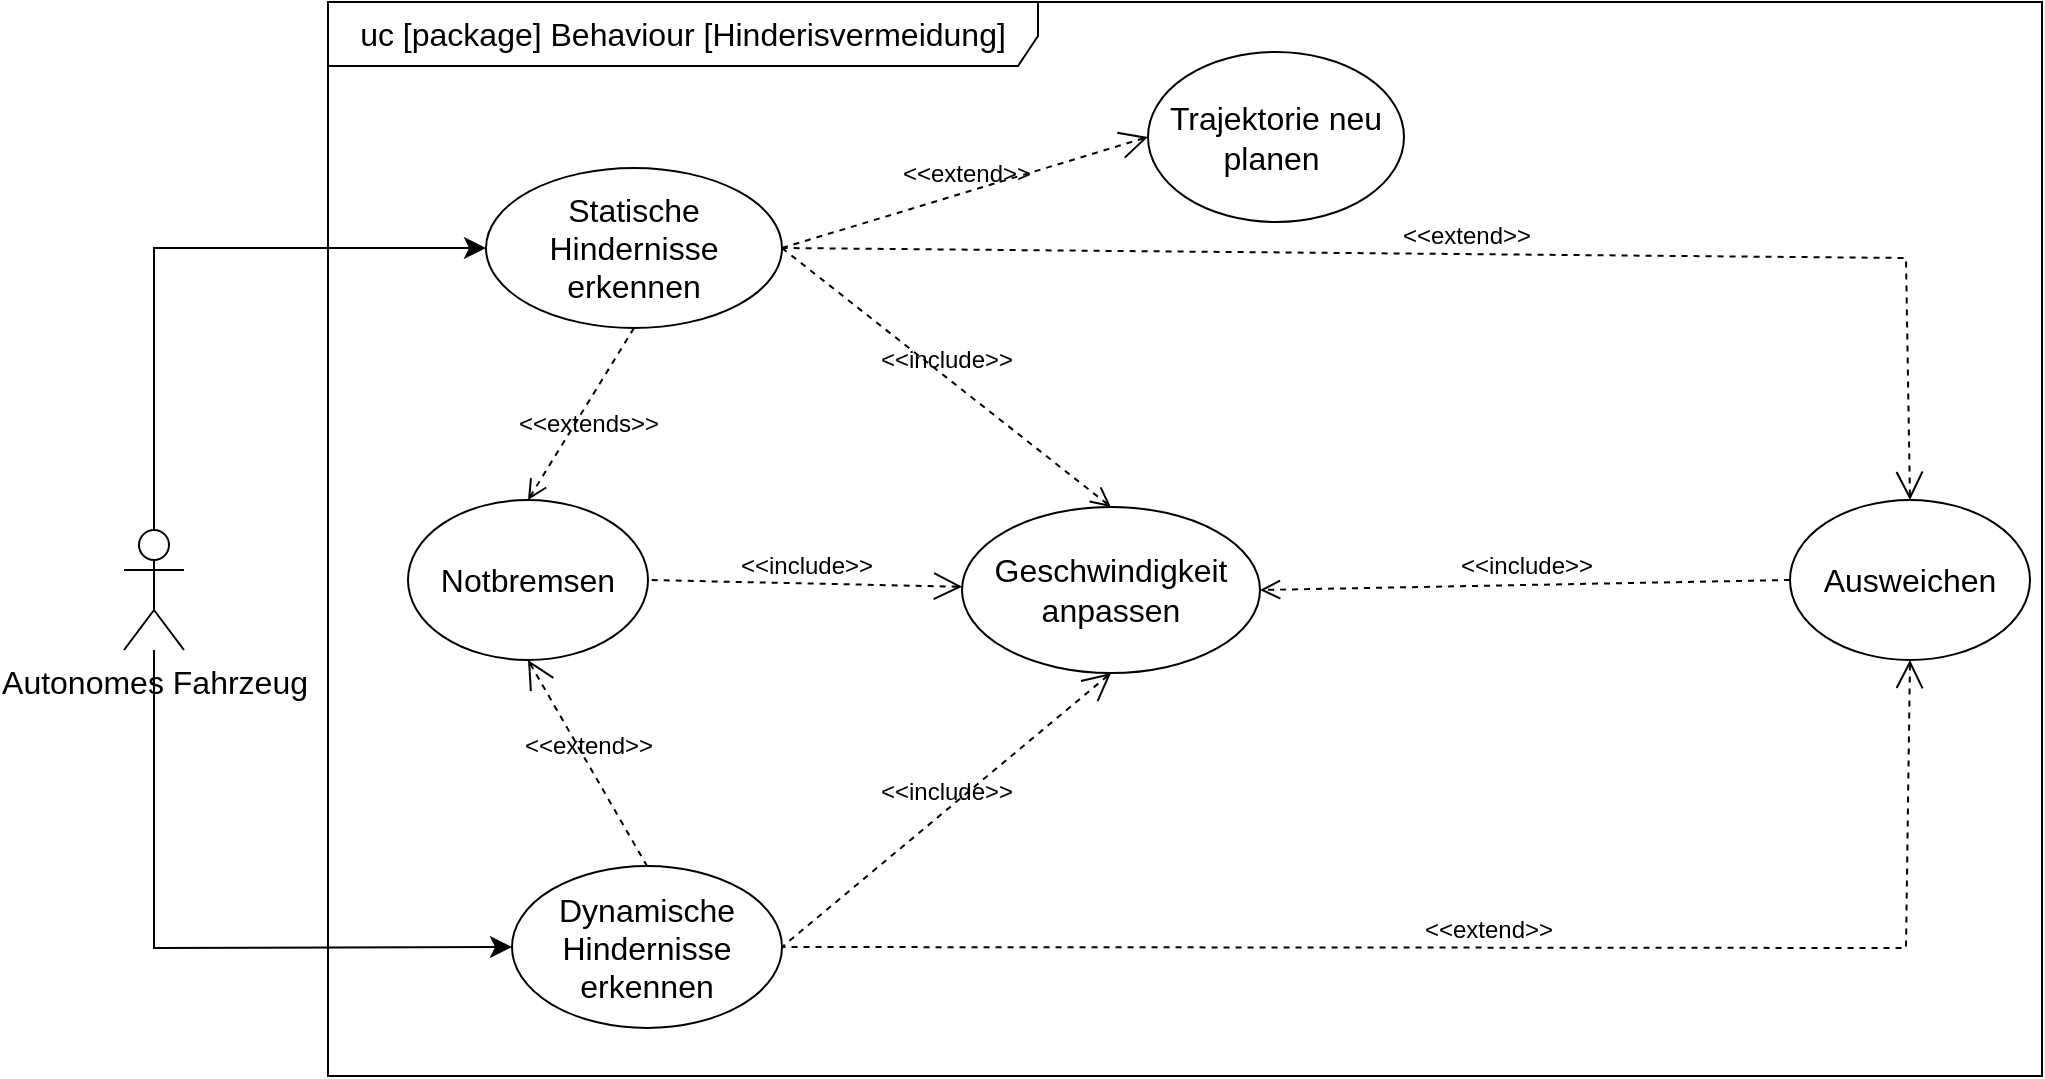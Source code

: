 <mxfile version="22.1.21" type="device">
  <diagram name="Seite-1" id="qr3H_Jf_LRvkIRNIn37d">
    <mxGraphModel dx="4394" dy="1110" grid="0" gridSize="10" guides="1" tooltips="1" connect="1" arrows="1" fold="1" page="0" pageScale="1" pageWidth="827" pageHeight="1169" math="0" shadow="0">
      <root>
        <mxCell id="0" />
        <mxCell id="1" parent="0" />
        <mxCell id="jTq6OrrfIvA0bQppSqG0-1" value="Ausweichen" style="ellipse;whiteSpace=wrap;html=1;fontSize=16;" parent="1" vertex="1">
          <mxGeometry x="-42" y="338" width="120" height="80" as="geometry" />
        </mxCell>
        <mxCell id="jTq6OrrfIvA0bQppSqG0-2" value="Dynamische Hindernisse erkennen" style="ellipse;whiteSpace=wrap;html=1;fontSize=16;" parent="1" vertex="1">
          <mxGeometry x="-681" y="521" width="135" height="81" as="geometry" />
        </mxCell>
        <mxCell id="jTq6OrrfIvA0bQppSqG0-3" value="Geschwindigkeit anpassen" style="ellipse;whiteSpace=wrap;html=1;fontSize=16;" parent="1" vertex="1">
          <mxGeometry x="-456" y="341.5" width="149" height="83" as="geometry" />
        </mxCell>
        <mxCell id="jTq6OrrfIvA0bQppSqG0-4" value="Notbremsen" style="ellipse;whiteSpace=wrap;html=1;fontSize=16;" parent="1" vertex="1">
          <mxGeometry x="-733" y="338" width="120" height="80" as="geometry" />
        </mxCell>
        <mxCell id="jTq6OrrfIvA0bQppSqG0-5" value="Statische Hindernisse erkennen" style="ellipse;whiteSpace=wrap;html=1;fontSize=16;" parent="1" vertex="1">
          <mxGeometry x="-694" y="172" width="148" height="80" as="geometry" />
        </mxCell>
        <mxCell id="jTq6OrrfIvA0bQppSqG0-6" value="Trajektorie neu planen&amp;nbsp;" style="ellipse;whiteSpace=wrap;html=1;fontSize=16;" parent="1" vertex="1">
          <mxGeometry x="-363" y="114" width="128" height="85" as="geometry" />
        </mxCell>
        <mxCell id="jTq6OrrfIvA0bQppSqG0-8" style="edgeStyle=none;curved=0;rounded=0;orthogonalLoop=1;jettySize=auto;html=1;entryX=0;entryY=0.5;entryDx=0;entryDy=0;fontSize=12;startSize=8;endSize=8;" parent="1" source="jTq6OrrfIvA0bQppSqG0-7" target="jTq6OrrfIvA0bQppSqG0-5" edge="1">
          <mxGeometry relative="1" as="geometry">
            <Array as="points">
              <mxPoint x="-860" y="212" />
            </Array>
          </mxGeometry>
        </mxCell>
        <mxCell id="jTq6OrrfIvA0bQppSqG0-9" style="edgeStyle=none;curved=0;rounded=0;orthogonalLoop=1;jettySize=auto;html=1;entryX=0;entryY=0.5;entryDx=0;entryDy=0;fontSize=12;startSize=8;endSize=8;" parent="1" source="jTq6OrrfIvA0bQppSqG0-7" target="jTq6OrrfIvA0bQppSqG0-2" edge="1">
          <mxGeometry relative="1" as="geometry">
            <Array as="points">
              <mxPoint x="-860" y="562" />
            </Array>
          </mxGeometry>
        </mxCell>
        <mxCell id="jTq6OrrfIvA0bQppSqG0-7" value="Autonomes Fahrzeug" style="shape=umlActor;verticalLabelPosition=bottom;verticalAlign=top;html=1;outlineConnect=0;fontSize=16;" parent="1" vertex="1">
          <mxGeometry x="-875" y="353" width="30" height="60" as="geometry" />
        </mxCell>
        <mxCell id="jTq6OrrfIvA0bQppSqG0-11" value="&amp;lt;&amp;lt;include&amp;gt;&amp;gt;" style="edgeStyle=none;html=1;endArrow=open;verticalAlign=bottom;dashed=1;labelBackgroundColor=none;rounded=0;fontSize=12;startSize=8;endSize=8;curved=0;exitX=1;exitY=0.5;exitDx=0;exitDy=0;entryX=0.5;entryY=0;entryDx=0;entryDy=0;" parent="1" source="jTq6OrrfIvA0bQppSqG0-5" target="jTq6OrrfIvA0bQppSqG0-3" edge="1">
          <mxGeometry width="160" relative="1" as="geometry">
            <mxPoint x="-567" y="430" as="sourcePoint" />
            <mxPoint x="-407" y="430" as="targetPoint" />
          </mxGeometry>
        </mxCell>
        <mxCell id="jTq6OrrfIvA0bQppSqG0-12" value="&amp;lt;&amp;lt;extends&amp;gt;&amp;gt;" style="edgeStyle=none;html=1;endArrow=open;verticalAlign=bottom;dashed=1;labelBackgroundColor=none;rounded=0;fontSize=12;startSize=8;endSize=8;curved=0;exitX=0.5;exitY=1;exitDx=0;exitDy=0;entryX=0.5;entryY=0;entryDx=0;entryDy=0;" parent="1" source="jTq6OrrfIvA0bQppSqG0-5" target="jTq6OrrfIvA0bQppSqG0-4" edge="1">
          <mxGeometry x="0.205" y="10" width="160" relative="1" as="geometry">
            <mxPoint x="-567" y="430" as="sourcePoint" />
            <mxPoint x="-407" y="430" as="targetPoint" />
            <mxPoint as="offset" />
          </mxGeometry>
        </mxCell>
        <mxCell id="jTq6OrrfIvA0bQppSqG0-13" value="&amp;lt;&amp;lt;include&amp;gt;&amp;gt;" style="edgeStyle=none;html=1;endArrow=open;verticalAlign=bottom;dashed=1;labelBackgroundColor=none;rounded=0;fontSize=12;startSize=8;endSize=8;curved=0;exitX=0;exitY=0.5;exitDx=0;exitDy=0;entryX=1;entryY=0.5;entryDx=0;entryDy=0;" parent="1" source="jTq6OrrfIvA0bQppSqG0-1" target="jTq6OrrfIvA0bQppSqG0-3" edge="1">
          <mxGeometry width="160" relative="1" as="geometry">
            <mxPoint x="-536" y="222" as="sourcePoint" />
            <mxPoint x="-240" y="310" as="targetPoint" />
          </mxGeometry>
        </mxCell>
        <mxCell id="jTq6OrrfIvA0bQppSqG0-14" value="&amp;lt;&amp;lt;include&amp;gt;&amp;gt;" style="edgeStyle=none;html=1;startArrow=open;endArrow=none;startSize=12;verticalAlign=bottom;dashed=1;labelBackgroundColor=none;rounded=0;fontSize=12;curved=0;entryX=1;entryY=0.5;entryDx=0;entryDy=0;" parent="1" source="jTq6OrrfIvA0bQppSqG0-3" target="jTq6OrrfIvA0bQppSqG0-4" edge="1">
          <mxGeometry width="160" relative="1" as="geometry">
            <mxPoint x="-454" y="383" as="sourcePoint" />
            <mxPoint x="-371" y="430" as="targetPoint" />
          </mxGeometry>
        </mxCell>
        <mxCell id="jTq6OrrfIvA0bQppSqG0-15" value="&amp;lt;&amp;lt;extend&amp;gt;&amp;gt;" style="edgeStyle=none;html=1;startArrow=open;endArrow=none;startSize=12;verticalAlign=bottom;dashed=1;labelBackgroundColor=none;rounded=0;fontSize=12;curved=0;exitX=0;exitY=0.5;exitDx=0;exitDy=0;entryX=1;entryY=0.5;entryDx=0;entryDy=0;" parent="1" source="jTq6OrrfIvA0bQppSqG0-6" target="jTq6OrrfIvA0bQppSqG0-5" edge="1">
          <mxGeometry width="160" relative="1" as="geometry">
            <mxPoint x="-424" y="375" as="sourcePoint" />
            <mxPoint x="-222" y="338" as="targetPoint" />
          </mxGeometry>
        </mxCell>
        <mxCell id="jTq6OrrfIvA0bQppSqG0-16" value="&amp;lt;&amp;lt;extend&amp;gt;&amp;gt;" style="edgeStyle=none;html=1;startArrow=open;endArrow=none;startSize=12;verticalAlign=bottom;dashed=1;labelBackgroundColor=none;rounded=0;fontSize=12;curved=0;entryX=0.5;entryY=0;entryDx=0;entryDy=0;exitX=0.5;exitY=1;exitDx=0;exitDy=0;" parent="1" source="jTq6OrrfIvA0bQppSqG0-4" target="jTq6OrrfIvA0bQppSqG0-2" edge="1">
          <mxGeometry width="160" relative="1" as="geometry">
            <mxPoint x="-587" y="430" as="sourcePoint" />
            <mxPoint x="-427" y="430" as="targetPoint" />
          </mxGeometry>
        </mxCell>
        <mxCell id="jTq6OrrfIvA0bQppSqG0-17" value="&amp;lt;&amp;lt;extend&amp;gt;&amp;gt;" style="edgeStyle=none;html=1;startArrow=open;endArrow=none;startSize=12;verticalAlign=bottom;dashed=1;labelBackgroundColor=none;rounded=0;fontSize=12;curved=0;entryX=1;entryY=0.5;entryDx=0;entryDy=0;exitX=0.5;exitY=1;exitDx=0;exitDy=0;" parent="1" source="jTq6OrrfIvA0bQppSqG0-1" target="jTq6OrrfIvA0bQppSqG0-2" edge="1">
          <mxGeometry width="160" relative="1" as="geometry">
            <mxPoint x="-587" y="430" as="sourcePoint" />
            <mxPoint x="-427" y="430" as="targetPoint" />
            <Array as="points">
              <mxPoint x="16" y="562" />
            </Array>
          </mxGeometry>
        </mxCell>
        <mxCell id="jTq6OrrfIvA0bQppSqG0-18" value="&amp;lt;&amp;lt;extend&amp;gt;&amp;gt;" style="edgeStyle=none;html=1;startArrow=open;endArrow=none;startSize=12;verticalAlign=bottom;dashed=1;labelBackgroundColor=none;rounded=0;fontSize=12;curved=0;entryX=1;entryY=0.5;entryDx=0;entryDy=0;exitX=0.5;exitY=0;exitDx=0;exitDy=0;" parent="1" source="jTq6OrrfIvA0bQppSqG0-1" target="jTq6OrrfIvA0bQppSqG0-5" edge="1">
          <mxGeometry width="160" relative="1" as="geometry">
            <mxPoint x="-402" y="430" as="sourcePoint" />
            <mxPoint x="-242" y="430" as="targetPoint" />
            <Array as="points">
              <mxPoint x="16" y="217" />
            </Array>
          </mxGeometry>
        </mxCell>
        <mxCell id="jTq6OrrfIvA0bQppSqG0-19" value="uc [package] Behaviour [Hinderisvermeidung]" style="shape=umlFrame;whiteSpace=wrap;html=1;pointerEvents=0;fontSize=16;width=355;height=32;" parent="1" vertex="1">
          <mxGeometry x="-773" y="89" width="857" height="537" as="geometry" />
        </mxCell>
        <mxCell id="Zzk4hDYK5tpOmxReliqF-1" value="&amp;lt;&amp;lt;include&amp;gt;&amp;gt;" style="edgeStyle=none;html=1;startArrow=open;endArrow=none;startSize=12;verticalAlign=bottom;dashed=1;labelBackgroundColor=none;rounded=0;fontSize=12;curved=0;entryX=1;entryY=0.5;entryDx=0;entryDy=0;exitX=0.5;exitY=1;exitDx=0;exitDy=0;" edge="1" parent="1" source="jTq6OrrfIvA0bQppSqG0-3" target="jTq6OrrfIvA0bQppSqG0-2">
          <mxGeometry width="160" relative="1" as="geometry">
            <mxPoint x="-446" y="387" as="sourcePoint" />
            <mxPoint x="-603" y="388" as="targetPoint" />
          </mxGeometry>
        </mxCell>
      </root>
    </mxGraphModel>
  </diagram>
</mxfile>
